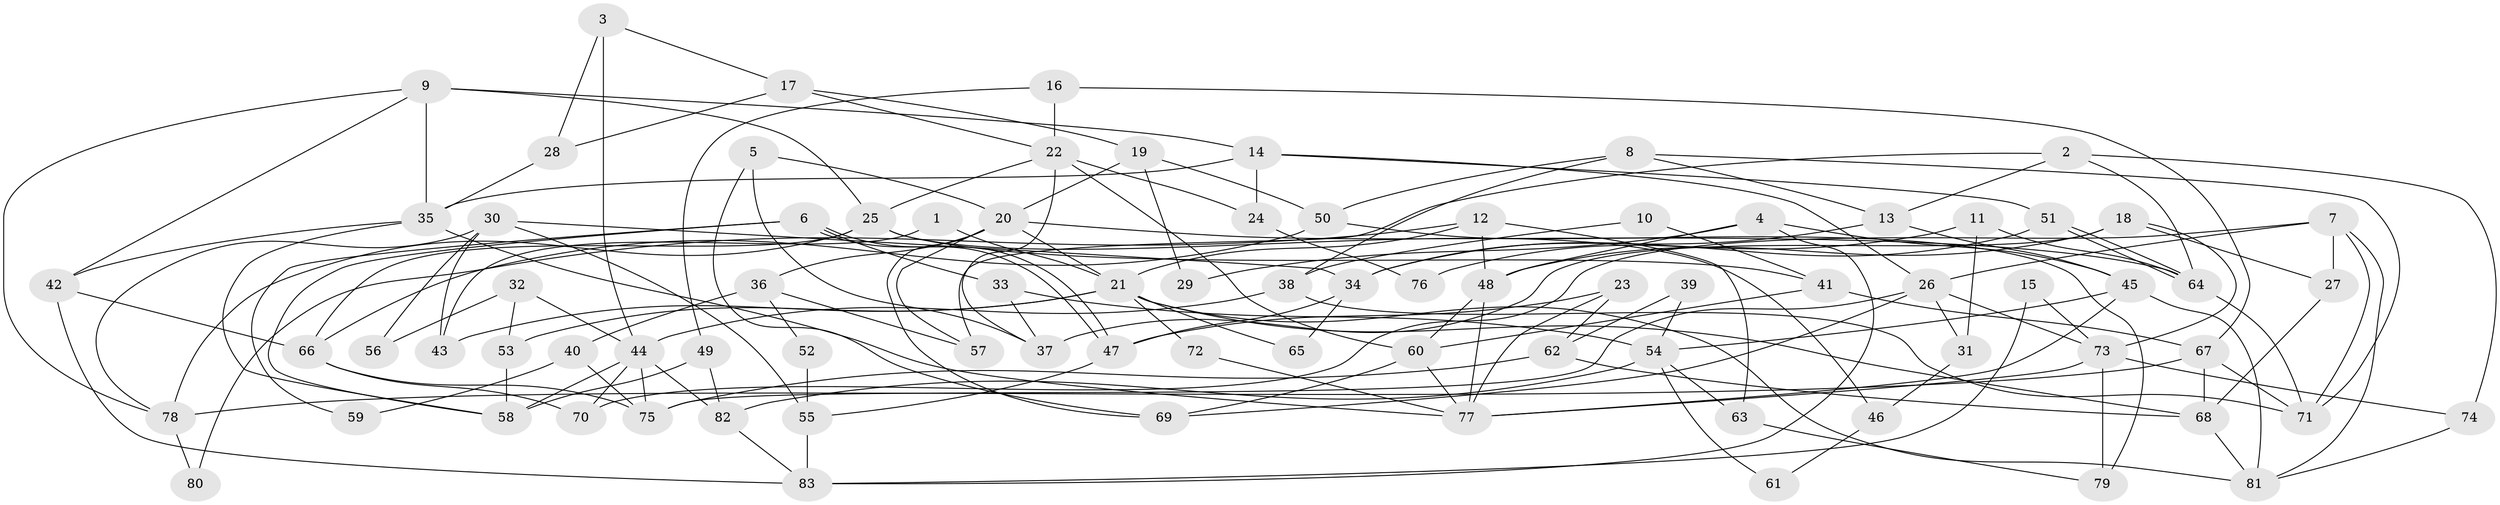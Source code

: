 // coarse degree distribution, {2: 0.1896551724137931, 4: 0.1724137931034483, 8: 0.08620689655172414, 7: 0.08620689655172414, 3: 0.20689655172413793, 6: 0.08620689655172414, 9: 0.017241379310344827, 13: 0.017241379310344827, 10: 0.017241379310344827, 5: 0.1206896551724138}
// Generated by graph-tools (version 1.1) at 2025/18/03/04/25 18:18:31]
// undirected, 83 vertices, 166 edges
graph export_dot {
graph [start="1"]
  node [color=gray90,style=filled];
  1;
  2;
  3;
  4;
  5;
  6;
  7;
  8;
  9;
  10;
  11;
  12;
  13;
  14;
  15;
  16;
  17;
  18;
  19;
  20;
  21;
  22;
  23;
  24;
  25;
  26;
  27;
  28;
  29;
  30;
  31;
  32;
  33;
  34;
  35;
  36;
  37;
  38;
  39;
  40;
  41;
  42;
  43;
  44;
  45;
  46;
  47;
  48;
  49;
  50;
  51;
  52;
  53;
  54;
  55;
  56;
  57;
  58;
  59;
  60;
  61;
  62;
  63;
  64;
  65;
  66;
  67;
  68;
  69;
  70;
  71;
  72;
  73;
  74;
  75;
  76;
  77;
  78;
  79;
  80;
  81;
  82;
  83;
  1 -- 21;
  1 -- 43;
  2 -- 13;
  2 -- 64;
  2 -- 57;
  2 -- 74;
  3 -- 28;
  3 -- 44;
  3 -- 17;
  4 -- 45;
  4 -- 83;
  4 -- 29;
  4 -- 48;
  5 -- 20;
  5 -- 69;
  5 -- 37;
  6 -- 47;
  6 -- 47;
  6 -- 58;
  6 -- 33;
  6 -- 59;
  7 -- 71;
  7 -- 81;
  7 -- 26;
  7 -- 27;
  7 -- 70;
  8 -- 38;
  8 -- 71;
  8 -- 13;
  8 -- 50;
  9 -- 35;
  9 -- 14;
  9 -- 25;
  9 -- 42;
  9 -- 78;
  10 -- 38;
  10 -- 41;
  11 -- 64;
  11 -- 34;
  11 -- 31;
  12 -- 48;
  12 -- 21;
  12 -- 63;
  12 -- 80;
  13 -- 45;
  13 -- 34;
  14 -- 35;
  14 -- 26;
  14 -- 24;
  14 -- 51;
  15 -- 83;
  15 -- 73;
  16 -- 22;
  16 -- 67;
  16 -- 49;
  17 -- 22;
  17 -- 19;
  17 -- 28;
  18 -- 73;
  18 -- 48;
  18 -- 27;
  18 -- 37;
  19 -- 50;
  19 -- 20;
  19 -- 29;
  20 -- 21;
  20 -- 36;
  20 -- 57;
  20 -- 64;
  20 -- 69;
  21 -- 68;
  21 -- 81;
  21 -- 43;
  21 -- 53;
  21 -- 65;
  21 -- 72;
  22 -- 37;
  22 -- 25;
  22 -- 24;
  22 -- 60;
  23 -- 62;
  23 -- 77;
  23 -- 47;
  24 -- 76;
  25 -- 66;
  25 -- 41;
  25 -- 46;
  25 -- 78;
  26 -- 73;
  26 -- 31;
  26 -- 69;
  26 -- 75;
  27 -- 68;
  28 -- 35;
  30 -- 34;
  30 -- 78;
  30 -- 43;
  30 -- 55;
  30 -- 56;
  31 -- 46;
  32 -- 44;
  32 -- 53;
  32 -- 56;
  33 -- 37;
  33 -- 54;
  34 -- 47;
  34 -- 65;
  35 -- 42;
  35 -- 77;
  35 -- 58;
  36 -- 57;
  36 -- 40;
  36 -- 52;
  38 -- 71;
  38 -- 44;
  39 -- 62;
  39 -- 54;
  40 -- 75;
  40 -- 59;
  41 -- 60;
  41 -- 67;
  42 -- 83;
  42 -- 66;
  44 -- 58;
  44 -- 75;
  44 -- 70;
  44 -- 82;
  45 -- 54;
  45 -- 77;
  45 -- 81;
  46 -- 61;
  47 -- 55;
  48 -- 60;
  48 -- 77;
  49 -- 82;
  49 -- 58;
  50 -- 66;
  50 -- 79;
  51 -- 64;
  51 -- 64;
  51 -- 76;
  52 -- 55;
  53 -- 58;
  54 -- 63;
  54 -- 61;
  54 -- 82;
  55 -- 83;
  60 -- 69;
  60 -- 77;
  62 -- 68;
  62 -- 75;
  63 -- 79;
  64 -- 71;
  66 -- 70;
  66 -- 75;
  67 -- 78;
  67 -- 68;
  67 -- 71;
  68 -- 81;
  72 -- 77;
  73 -- 74;
  73 -- 77;
  73 -- 79;
  74 -- 81;
  78 -- 80;
  82 -- 83;
}
